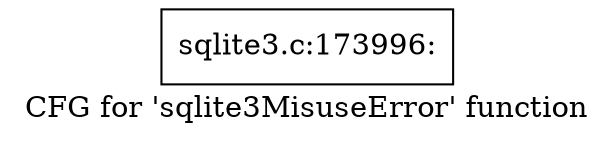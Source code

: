digraph "CFG for 'sqlite3MisuseError' function" {
	label="CFG for 'sqlite3MisuseError' function";

	Node0x55c0fb84fba0 [shape=record,label="{sqlite3.c:173996:}"];
}
